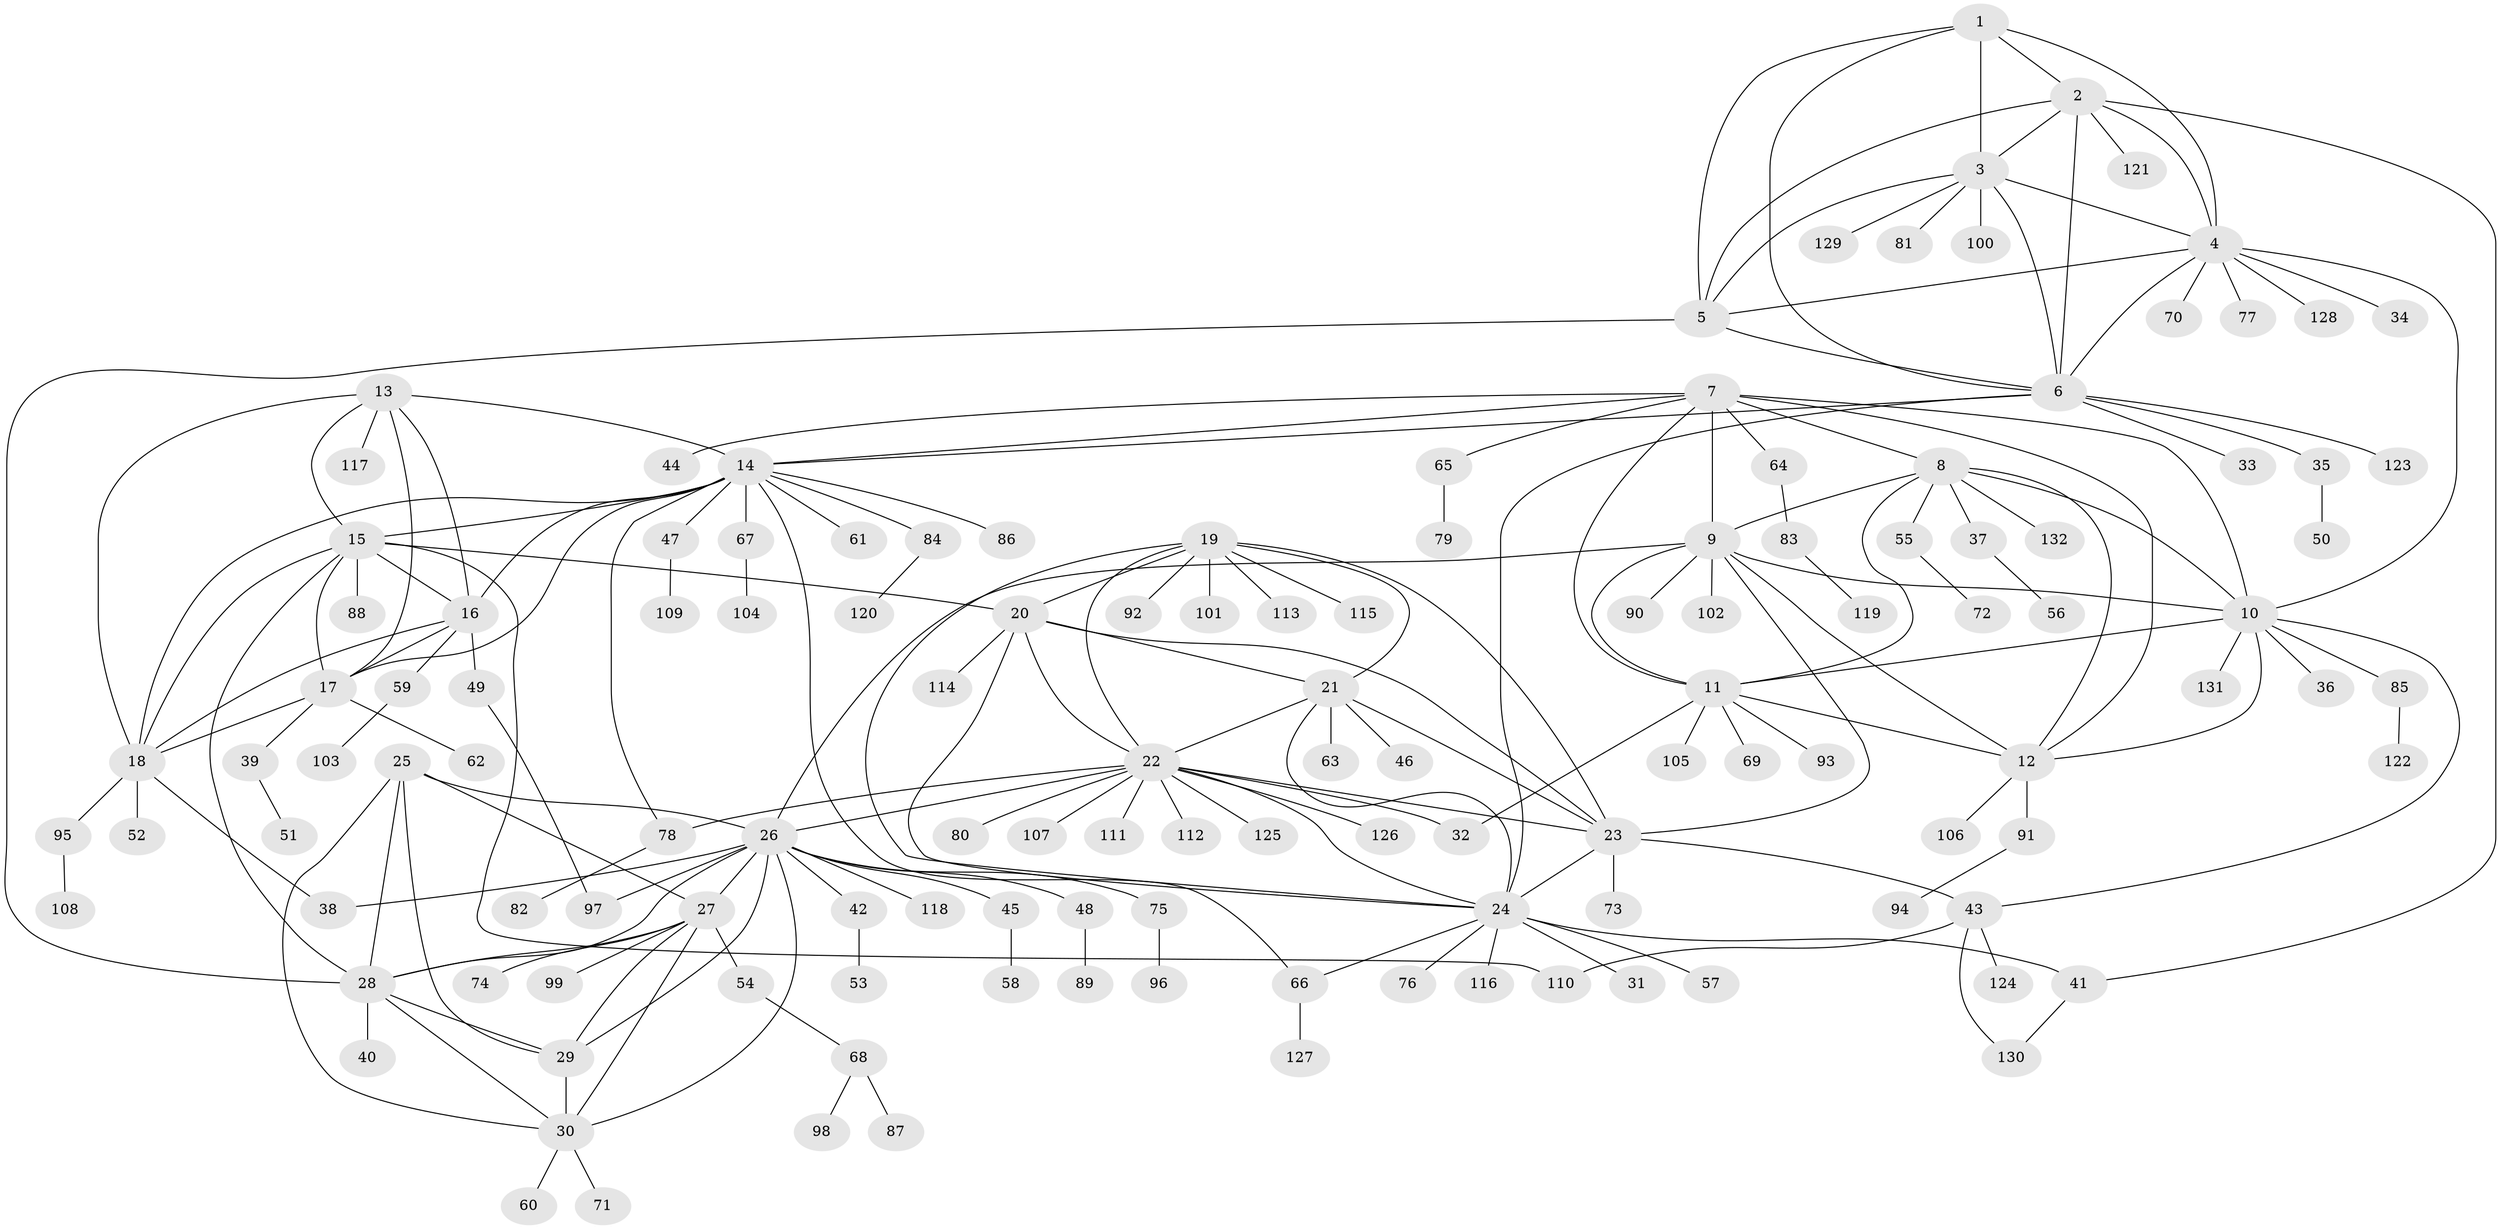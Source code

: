 // coarse degree distribution, {7: 0.03260869565217391, 3: 0.010869565217391304, 12: 0.010869565217391304, 10: 0.021739130434782608, 11: 0.021739130434782608, 15: 0.010869565217391304, 5: 0.010869565217391304, 6: 0.010869565217391304, 8: 0.010869565217391304, 2: 0.09782608695652174, 1: 0.75, 21: 0.010869565217391304}
// Generated by graph-tools (version 1.1) at 2025/57/03/04/25 21:57:47]
// undirected, 132 vertices, 196 edges
graph export_dot {
graph [start="1"]
  node [color=gray90,style=filled];
  1;
  2;
  3;
  4;
  5;
  6;
  7;
  8;
  9;
  10;
  11;
  12;
  13;
  14;
  15;
  16;
  17;
  18;
  19;
  20;
  21;
  22;
  23;
  24;
  25;
  26;
  27;
  28;
  29;
  30;
  31;
  32;
  33;
  34;
  35;
  36;
  37;
  38;
  39;
  40;
  41;
  42;
  43;
  44;
  45;
  46;
  47;
  48;
  49;
  50;
  51;
  52;
  53;
  54;
  55;
  56;
  57;
  58;
  59;
  60;
  61;
  62;
  63;
  64;
  65;
  66;
  67;
  68;
  69;
  70;
  71;
  72;
  73;
  74;
  75;
  76;
  77;
  78;
  79;
  80;
  81;
  82;
  83;
  84;
  85;
  86;
  87;
  88;
  89;
  90;
  91;
  92;
  93;
  94;
  95;
  96;
  97;
  98;
  99;
  100;
  101;
  102;
  103;
  104;
  105;
  106;
  107;
  108;
  109;
  110;
  111;
  112;
  113;
  114;
  115;
  116;
  117;
  118;
  119;
  120;
  121;
  122;
  123;
  124;
  125;
  126;
  127;
  128;
  129;
  130;
  131;
  132;
  1 -- 2;
  1 -- 3;
  1 -- 4;
  1 -- 5;
  1 -- 6;
  2 -- 3;
  2 -- 4;
  2 -- 5;
  2 -- 6;
  2 -- 41;
  2 -- 121;
  3 -- 4;
  3 -- 5;
  3 -- 6;
  3 -- 81;
  3 -- 100;
  3 -- 129;
  4 -- 5;
  4 -- 6;
  4 -- 10;
  4 -- 34;
  4 -- 70;
  4 -- 77;
  4 -- 128;
  5 -- 6;
  5 -- 28;
  6 -- 14;
  6 -- 24;
  6 -- 33;
  6 -- 35;
  6 -- 123;
  7 -- 8;
  7 -- 9;
  7 -- 10;
  7 -- 11;
  7 -- 12;
  7 -- 14;
  7 -- 44;
  7 -- 64;
  7 -- 65;
  8 -- 9;
  8 -- 10;
  8 -- 11;
  8 -- 12;
  8 -- 37;
  8 -- 55;
  8 -- 132;
  9 -- 10;
  9 -- 11;
  9 -- 12;
  9 -- 23;
  9 -- 26;
  9 -- 90;
  9 -- 102;
  10 -- 11;
  10 -- 12;
  10 -- 36;
  10 -- 43;
  10 -- 85;
  10 -- 131;
  11 -- 12;
  11 -- 32;
  11 -- 69;
  11 -- 93;
  11 -- 105;
  12 -- 91;
  12 -- 106;
  13 -- 14;
  13 -- 15;
  13 -- 16;
  13 -- 17;
  13 -- 18;
  13 -- 117;
  14 -- 15;
  14 -- 16;
  14 -- 17;
  14 -- 18;
  14 -- 47;
  14 -- 61;
  14 -- 66;
  14 -- 67;
  14 -- 78;
  14 -- 84;
  14 -- 86;
  15 -- 16;
  15 -- 17;
  15 -- 18;
  15 -- 20;
  15 -- 28;
  15 -- 88;
  15 -- 110;
  16 -- 17;
  16 -- 18;
  16 -- 49;
  16 -- 59;
  17 -- 18;
  17 -- 39;
  17 -- 62;
  18 -- 38;
  18 -- 52;
  18 -- 95;
  19 -- 20;
  19 -- 21;
  19 -- 22;
  19 -- 23;
  19 -- 24;
  19 -- 92;
  19 -- 101;
  19 -- 113;
  19 -- 115;
  20 -- 21;
  20 -- 22;
  20 -- 23;
  20 -- 24;
  20 -- 114;
  21 -- 22;
  21 -- 23;
  21 -- 24;
  21 -- 46;
  21 -- 63;
  22 -- 23;
  22 -- 24;
  22 -- 26;
  22 -- 32;
  22 -- 78;
  22 -- 80;
  22 -- 107;
  22 -- 111;
  22 -- 112;
  22 -- 125;
  22 -- 126;
  23 -- 24;
  23 -- 43;
  23 -- 73;
  24 -- 31;
  24 -- 41;
  24 -- 57;
  24 -- 66;
  24 -- 76;
  24 -- 116;
  25 -- 26;
  25 -- 27;
  25 -- 28;
  25 -- 29;
  25 -- 30;
  26 -- 27;
  26 -- 28;
  26 -- 29;
  26 -- 30;
  26 -- 38;
  26 -- 42;
  26 -- 45;
  26 -- 48;
  26 -- 75;
  26 -- 97;
  26 -- 118;
  27 -- 28;
  27 -- 29;
  27 -- 30;
  27 -- 54;
  27 -- 74;
  27 -- 99;
  28 -- 29;
  28 -- 30;
  28 -- 40;
  29 -- 30;
  30 -- 60;
  30 -- 71;
  35 -- 50;
  37 -- 56;
  39 -- 51;
  41 -- 130;
  42 -- 53;
  43 -- 110;
  43 -- 124;
  43 -- 130;
  45 -- 58;
  47 -- 109;
  48 -- 89;
  49 -- 97;
  54 -- 68;
  55 -- 72;
  59 -- 103;
  64 -- 83;
  65 -- 79;
  66 -- 127;
  67 -- 104;
  68 -- 87;
  68 -- 98;
  75 -- 96;
  78 -- 82;
  83 -- 119;
  84 -- 120;
  85 -- 122;
  91 -- 94;
  95 -- 108;
}
